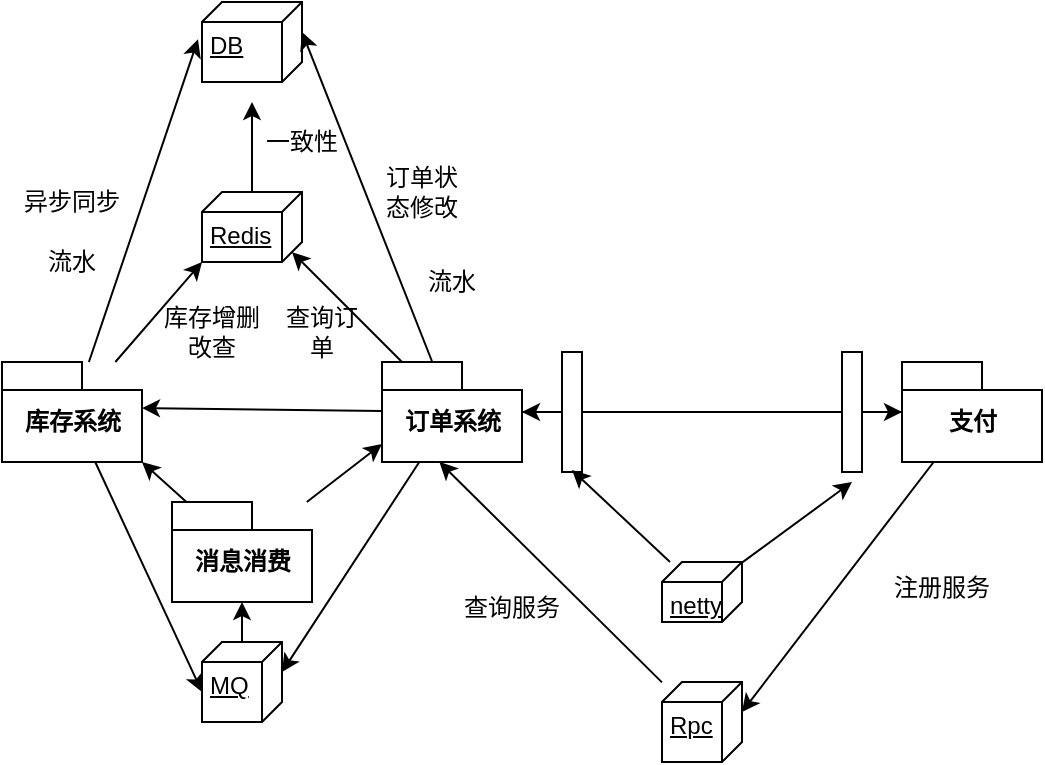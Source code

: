 <mxfile version="13.8.2" type="device"><diagram id="R2lEEEUBdFMjLlhIrx00" name="Page-1"><mxGraphModel dx="782" dy="380" grid="1" gridSize="10" guides="1" tooltips="1" connect="1" arrows="1" fold="1" page="1" pageScale="1" pageWidth="850" pageHeight="1100" math="0" shadow="0" extFonts="Permanent Marker^https://fonts.googleapis.com/css?family=Permanent+Marker"><root><mxCell id="0"/><mxCell id="1" parent="0"/><mxCell id="sWyn2XGn9VPYdRJ8PCDb-51" value="" style="group" vertex="1" connectable="0" parent="1"><mxGeometry x="140" y="30" width="520" height="380" as="geometry"/></mxCell><mxCell id="sWyn2XGn9VPYdRJ8PCDb-4" value="订单系统" style="shape=folder;fontStyle=1;spacingTop=10;tabWidth=40;tabHeight=14;tabPosition=left;html=1;" vertex="1" parent="sWyn2XGn9VPYdRJ8PCDb-51"><mxGeometry x="190" y="180" width="70" height="50" as="geometry"/></mxCell><mxCell id="sWyn2XGn9VPYdRJ8PCDb-5" value="库存系统" style="shape=folder;fontStyle=1;spacingTop=10;tabWidth=40;tabHeight=14;tabPosition=left;html=1;" vertex="1" parent="sWyn2XGn9VPYdRJ8PCDb-51"><mxGeometry y="180" width="70" height="50" as="geometry"/></mxCell><mxCell id="sWyn2XGn9VPYdRJ8PCDb-25" style="edgeStyle=none;rounded=0;orthogonalLoop=1;jettySize=auto;html=1;entryX=0;entryY=0;entryDx=70;entryDy=23;entryPerimeter=0;" edge="1" parent="sWyn2XGn9VPYdRJ8PCDb-51" source="sWyn2XGn9VPYdRJ8PCDb-4" target="sWyn2XGn9VPYdRJ8PCDb-5"><mxGeometry relative="1" as="geometry"/></mxCell><mxCell id="sWyn2XGn9VPYdRJ8PCDb-13" style="edgeStyle=none;rounded=0;orthogonalLoop=1;jettySize=auto;html=1;" edge="1" parent="sWyn2XGn9VPYdRJ8PCDb-51" source="sWyn2XGn9VPYdRJ8PCDb-6"><mxGeometry relative="1" as="geometry"><mxPoint x="260" y="205" as="targetPoint"/></mxGeometry></mxCell><mxCell id="sWyn2XGn9VPYdRJ8PCDb-6" value="支付" style="shape=folder;fontStyle=1;spacingTop=10;tabWidth=40;tabHeight=14;tabPosition=left;html=1;" vertex="1" parent="sWyn2XGn9VPYdRJ8PCDb-51"><mxGeometry x="450" y="180" width="70" height="50" as="geometry"/></mxCell><mxCell id="sWyn2XGn9VPYdRJ8PCDb-12" style="edgeStyle=none;rounded=0;orthogonalLoop=1;jettySize=auto;html=1;" edge="1" parent="sWyn2XGn9VPYdRJ8PCDb-51" source="sWyn2XGn9VPYdRJ8PCDb-4" target="sWyn2XGn9VPYdRJ8PCDb-6"><mxGeometry relative="1" as="geometry"/></mxCell><mxCell id="sWyn2XGn9VPYdRJ8PCDb-23" style="edgeStyle=none;rounded=0;orthogonalLoop=1;jettySize=auto;html=1;entryX=0.41;entryY=1;entryDx=0;entryDy=0;entryPerimeter=0;" edge="1" parent="sWyn2XGn9VPYdRJ8PCDb-51" source="sWyn2XGn9VPYdRJ8PCDb-7" target="sWyn2XGn9VPYdRJ8PCDb-4"><mxGeometry relative="1" as="geometry"/></mxCell><mxCell id="sWyn2XGn9VPYdRJ8PCDb-7" value="Rpc" style="verticalAlign=top;align=left;spacingTop=8;spacingLeft=2;spacingRight=12;shape=cube;size=10;direction=south;fontStyle=4;html=1;" vertex="1" parent="sWyn2XGn9VPYdRJ8PCDb-51"><mxGeometry x="330" y="340" width="40" height="40" as="geometry"/></mxCell><mxCell id="sWyn2XGn9VPYdRJ8PCDb-24" style="edgeStyle=none;rounded=0;orthogonalLoop=1;jettySize=auto;html=1;entryX=0;entryY=0;entryDx=15;entryDy=0;entryPerimeter=0;" edge="1" parent="sWyn2XGn9VPYdRJ8PCDb-51" source="sWyn2XGn9VPYdRJ8PCDb-6" target="sWyn2XGn9VPYdRJ8PCDb-7"><mxGeometry relative="1" as="geometry"/></mxCell><mxCell id="sWyn2XGn9VPYdRJ8PCDb-14" value="" style="html=1;points=[];perimeter=orthogonalPerimeter;" vertex="1" parent="sWyn2XGn9VPYdRJ8PCDb-51"><mxGeometry x="280" y="175" width="10" height="60" as="geometry"/></mxCell><mxCell id="sWyn2XGn9VPYdRJ8PCDb-15" value="" style="html=1;points=[];perimeter=orthogonalPerimeter;" vertex="1" parent="sWyn2XGn9VPYdRJ8PCDb-51"><mxGeometry x="420" y="175" width="10" height="60" as="geometry"/></mxCell><mxCell id="sWyn2XGn9VPYdRJ8PCDb-18" style="edgeStyle=none;rounded=0;orthogonalLoop=1;jettySize=auto;html=1;" edge="1" parent="sWyn2XGn9VPYdRJ8PCDb-51" source="sWyn2XGn9VPYdRJ8PCDb-16"><mxGeometry relative="1" as="geometry"><mxPoint x="285" y="234" as="targetPoint"/></mxGeometry></mxCell><mxCell id="sWyn2XGn9VPYdRJ8PCDb-19" style="edgeStyle=none;rounded=0;orthogonalLoop=1;jettySize=auto;html=1;" edge="1" parent="sWyn2XGn9VPYdRJ8PCDb-51" source="sWyn2XGn9VPYdRJ8PCDb-16"><mxGeometry relative="1" as="geometry"><mxPoint x="425" y="240" as="targetPoint"/></mxGeometry></mxCell><mxCell id="sWyn2XGn9VPYdRJ8PCDb-16" value="netty" style="verticalAlign=top;align=left;spacingTop=8;spacingLeft=2;spacingRight=12;shape=cube;size=10;direction=south;fontStyle=4;html=1;" vertex="1" parent="sWyn2XGn9VPYdRJ8PCDb-51"><mxGeometry x="330" y="280" width="40" height="30" as="geometry"/></mxCell><mxCell id="sWyn2XGn9VPYdRJ8PCDb-20" value="DB" style="verticalAlign=top;align=left;spacingTop=8;spacingLeft=2;spacingRight=12;shape=cube;size=10;direction=south;fontStyle=4;html=1;" vertex="1" parent="sWyn2XGn9VPYdRJ8PCDb-51"><mxGeometry x="100" width="50" height="40" as="geometry"/></mxCell><mxCell id="sWyn2XGn9VPYdRJ8PCDb-30" style="edgeStyle=none;rounded=0;orthogonalLoop=1;jettySize=auto;html=1;entryX=0;entryY=0;entryDx=15;entryDy=0;entryPerimeter=0;" edge="1" parent="sWyn2XGn9VPYdRJ8PCDb-51" source="sWyn2XGn9VPYdRJ8PCDb-4" target="sWyn2XGn9VPYdRJ8PCDb-20"><mxGeometry relative="1" as="geometry"/></mxCell><mxCell id="sWyn2XGn9VPYdRJ8PCDb-32" style="edgeStyle=none;rounded=0;orthogonalLoop=1;jettySize=auto;html=1;entryX=0.467;entryY=1.04;entryDx=0;entryDy=0;entryPerimeter=0;" edge="1" parent="sWyn2XGn9VPYdRJ8PCDb-51" source="sWyn2XGn9VPYdRJ8PCDb-5" target="sWyn2XGn9VPYdRJ8PCDb-20"><mxGeometry relative="1" as="geometry"/></mxCell><mxCell id="sWyn2XGn9VPYdRJ8PCDb-21" value="MQ" style="verticalAlign=top;align=left;spacingTop=8;spacingLeft=2;spacingRight=12;shape=cube;size=10;direction=south;fontStyle=4;html=1;" vertex="1" parent="sWyn2XGn9VPYdRJ8PCDb-51"><mxGeometry x="100" y="320" width="40" height="40" as="geometry"/></mxCell><mxCell id="sWyn2XGn9VPYdRJ8PCDb-34" style="edgeStyle=none;rounded=0;orthogonalLoop=1;jettySize=auto;html=1;entryX=0;entryY=0;entryDx=15;entryDy=0;entryPerimeter=0;" edge="1" parent="sWyn2XGn9VPYdRJ8PCDb-51" source="sWyn2XGn9VPYdRJ8PCDb-4" target="sWyn2XGn9VPYdRJ8PCDb-21"><mxGeometry relative="1" as="geometry"/></mxCell><mxCell id="sWyn2XGn9VPYdRJ8PCDb-36" style="edgeStyle=none;rounded=0;orthogonalLoop=1;jettySize=auto;html=1;entryX=0;entryY=0;entryDx=25;entryDy=40;entryPerimeter=0;" edge="1" parent="sWyn2XGn9VPYdRJ8PCDb-51" source="sWyn2XGn9VPYdRJ8PCDb-5" target="sWyn2XGn9VPYdRJ8PCDb-21"><mxGeometry relative="1" as="geometry"/></mxCell><mxCell id="sWyn2XGn9VPYdRJ8PCDb-33" style="edgeStyle=none;rounded=0;orthogonalLoop=1;jettySize=auto;html=1;" edge="1" parent="sWyn2XGn9VPYdRJ8PCDb-51" source="sWyn2XGn9VPYdRJ8PCDb-22"><mxGeometry relative="1" as="geometry"><mxPoint x="125" y="50" as="targetPoint"/></mxGeometry></mxCell><mxCell id="sWyn2XGn9VPYdRJ8PCDb-22" value="Redis" style="verticalAlign=top;align=left;spacingTop=8;spacingLeft=2;spacingRight=12;shape=cube;size=10;direction=south;fontStyle=4;html=1;" vertex="1" parent="sWyn2XGn9VPYdRJ8PCDb-51"><mxGeometry x="100" y="95" width="50" height="35" as="geometry"/></mxCell><mxCell id="sWyn2XGn9VPYdRJ8PCDb-27" style="edgeStyle=none;rounded=0;orthogonalLoop=1;jettySize=auto;html=1;entryX=0;entryY=0;entryDx=30;entryDy=5;entryPerimeter=0;" edge="1" parent="sWyn2XGn9VPYdRJ8PCDb-51" source="sWyn2XGn9VPYdRJ8PCDb-4" target="sWyn2XGn9VPYdRJ8PCDb-22"><mxGeometry relative="1" as="geometry"/></mxCell><mxCell id="sWyn2XGn9VPYdRJ8PCDb-26" style="edgeStyle=none;rounded=0;orthogonalLoop=1;jettySize=auto;html=1;entryX=1;entryY=1;entryDx=0;entryDy=0;entryPerimeter=0;" edge="1" parent="sWyn2XGn9VPYdRJ8PCDb-51" source="sWyn2XGn9VPYdRJ8PCDb-5" target="sWyn2XGn9VPYdRJ8PCDb-22"><mxGeometry relative="1" as="geometry"/></mxCell><mxCell id="sWyn2XGn9VPYdRJ8PCDb-39" style="edgeStyle=none;rounded=0;orthogonalLoop=1;jettySize=auto;html=1;entryX=0;entryY=0;entryDx=0;entryDy=41;entryPerimeter=0;" edge="1" parent="sWyn2XGn9VPYdRJ8PCDb-51" source="sWyn2XGn9VPYdRJ8PCDb-37" target="sWyn2XGn9VPYdRJ8PCDb-4"><mxGeometry relative="1" as="geometry"/></mxCell><mxCell id="sWyn2XGn9VPYdRJ8PCDb-40" style="edgeStyle=none;rounded=0;orthogonalLoop=1;jettySize=auto;html=1;entryX=0;entryY=0;entryDx=70;entryDy=50;entryPerimeter=0;" edge="1" parent="sWyn2XGn9VPYdRJ8PCDb-51" source="sWyn2XGn9VPYdRJ8PCDb-37" target="sWyn2XGn9VPYdRJ8PCDb-5"><mxGeometry relative="1" as="geometry"/></mxCell><mxCell id="sWyn2XGn9VPYdRJ8PCDb-37" value="消息消费" style="shape=folder;fontStyle=1;spacingTop=10;tabWidth=40;tabHeight=14;tabPosition=left;html=1;" vertex="1" parent="sWyn2XGn9VPYdRJ8PCDb-51"><mxGeometry x="85" y="250" width="70" height="50" as="geometry"/></mxCell><mxCell id="sWyn2XGn9VPYdRJ8PCDb-38" style="edgeStyle=none;rounded=0;orthogonalLoop=1;jettySize=auto;html=1;entryX=0.5;entryY=1;entryDx=0;entryDy=0;entryPerimeter=0;" edge="1" parent="sWyn2XGn9VPYdRJ8PCDb-51" source="sWyn2XGn9VPYdRJ8PCDb-21" target="sWyn2XGn9VPYdRJ8PCDb-37"><mxGeometry relative="1" as="geometry"/></mxCell><mxCell id="sWyn2XGn9VPYdRJ8PCDb-41" value="异步同步" style="text;html=1;strokeColor=none;fillColor=none;align=center;verticalAlign=middle;whiteSpace=wrap;rounded=0;" vertex="1" parent="sWyn2XGn9VPYdRJ8PCDb-51"><mxGeometry x="10" y="95" width="50" height="10" as="geometry"/></mxCell><mxCell id="sWyn2XGn9VPYdRJ8PCDb-43" value="库存增删改查" style="text;html=1;strokeColor=none;fillColor=none;align=center;verticalAlign=middle;whiteSpace=wrap;rounded=0;" vertex="1" parent="sWyn2XGn9VPYdRJ8PCDb-51"><mxGeometry x="80" y="160" width="50" height="10" as="geometry"/></mxCell><mxCell id="sWyn2XGn9VPYdRJ8PCDb-44" value="一致性" style="text;html=1;strokeColor=none;fillColor=none;align=center;verticalAlign=middle;whiteSpace=wrap;rounded=0;" vertex="1" parent="sWyn2XGn9VPYdRJ8PCDb-51"><mxGeometry x="130" y="60" width="40" height="20" as="geometry"/></mxCell><mxCell id="sWyn2XGn9VPYdRJ8PCDb-45" value="查询订单" style="text;html=1;strokeColor=none;fillColor=none;align=center;verticalAlign=middle;whiteSpace=wrap;rounded=0;" vertex="1" parent="sWyn2XGn9VPYdRJ8PCDb-51"><mxGeometry x="140" y="155" width="40" height="20" as="geometry"/></mxCell><mxCell id="sWyn2XGn9VPYdRJ8PCDb-46" value="订单状态修改" style="text;html=1;strokeColor=none;fillColor=none;align=center;verticalAlign=middle;whiteSpace=wrap;rounded=0;" vertex="1" parent="sWyn2XGn9VPYdRJ8PCDb-51"><mxGeometry x="190" y="85" width="40" height="20" as="geometry"/></mxCell><mxCell id="sWyn2XGn9VPYdRJ8PCDb-47" value="流水" style="text;html=1;strokeColor=none;fillColor=none;align=center;verticalAlign=middle;whiteSpace=wrap;rounded=0;" vertex="1" parent="sWyn2XGn9VPYdRJ8PCDb-51"><mxGeometry x="205" y="130" width="40" height="20" as="geometry"/></mxCell><mxCell id="sWyn2XGn9VPYdRJ8PCDb-48" value="流水" style="text;html=1;strokeColor=none;fillColor=none;align=center;verticalAlign=middle;whiteSpace=wrap;rounded=0;" vertex="1" parent="sWyn2XGn9VPYdRJ8PCDb-51"><mxGeometry x="15" y="120" width="40" height="20" as="geometry"/></mxCell><mxCell id="sWyn2XGn9VPYdRJ8PCDb-49" value="注册服务" style="text;html=1;strokeColor=none;fillColor=none;align=center;verticalAlign=middle;whiteSpace=wrap;rounded=0;" vertex="1" parent="sWyn2XGn9VPYdRJ8PCDb-51"><mxGeometry x="440" y="285" width="60" height="15" as="geometry"/></mxCell><mxCell id="sWyn2XGn9VPYdRJ8PCDb-50" value="查询服务" style="text;html=1;strokeColor=none;fillColor=none;align=center;verticalAlign=middle;whiteSpace=wrap;rounded=0;" vertex="1" parent="sWyn2XGn9VPYdRJ8PCDb-51"><mxGeometry x="225" y="295" width="60" height="15" as="geometry"/></mxCell></root></mxGraphModel></diagram></mxfile>
